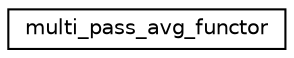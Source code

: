 digraph "Graphical Class Hierarchy"
{
  edge [fontname="Helvetica",fontsize="10",labelfontname="Helvetica",labelfontsize="10"];
  node [fontname="Helvetica",fontsize="10",shape=record];
  rankdir="LR";
  Node0 [label="multi_pass_avg_functor",height=0.2,width=0.4,color="black", fillcolor="white", style="filled",URL="$structmulti__pass__avg__functor.html",tooltip="Functor for multi_pass_avg to be used with type_dispatcher "];
}
